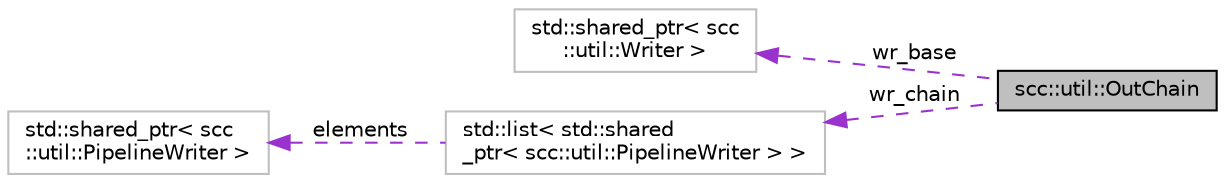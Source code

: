 digraph "scc::util::OutChain"
{
 // LATEX_PDF_SIZE
  edge [fontname="Helvetica",fontsize="10",labelfontname="Helvetica",labelfontsize="10"];
  node [fontname="Helvetica",fontsize="10",shape=record];
  rankdir="LR";
  Node1 [label="scc::util::OutChain",height=0.2,width=0.4,color="black", fillcolor="grey75", style="filled", fontcolor="black",tooltip="Chain of writers base class."];
  Node2 -> Node1 [dir="back",color="darkorchid3",fontsize="10",style="dashed",label=" wr_base" ,fontname="Helvetica"];
  Node2 [label="std::shared_ptr\< scc\l::util::Writer \>",height=0.2,width=0.4,color="grey75", fillcolor="white", style="filled",tooltip=" "];
  Node3 -> Node1 [dir="back",color="darkorchid3",fontsize="10",style="dashed",label=" wr_chain" ,fontname="Helvetica"];
  Node3 [label="std::list\< std::shared\l_ptr\< scc::util::PipelineWriter \> \>",height=0.2,width=0.4,color="grey75", fillcolor="white", style="filled",tooltip=" "];
  Node4 -> Node3 [dir="back",color="darkorchid3",fontsize="10",style="dashed",label=" elements" ,fontname="Helvetica"];
  Node4 [label="std::shared_ptr\< scc\l::util::PipelineWriter \>",height=0.2,width=0.4,color="grey75", fillcolor="white", style="filled",tooltip=" "];
}
